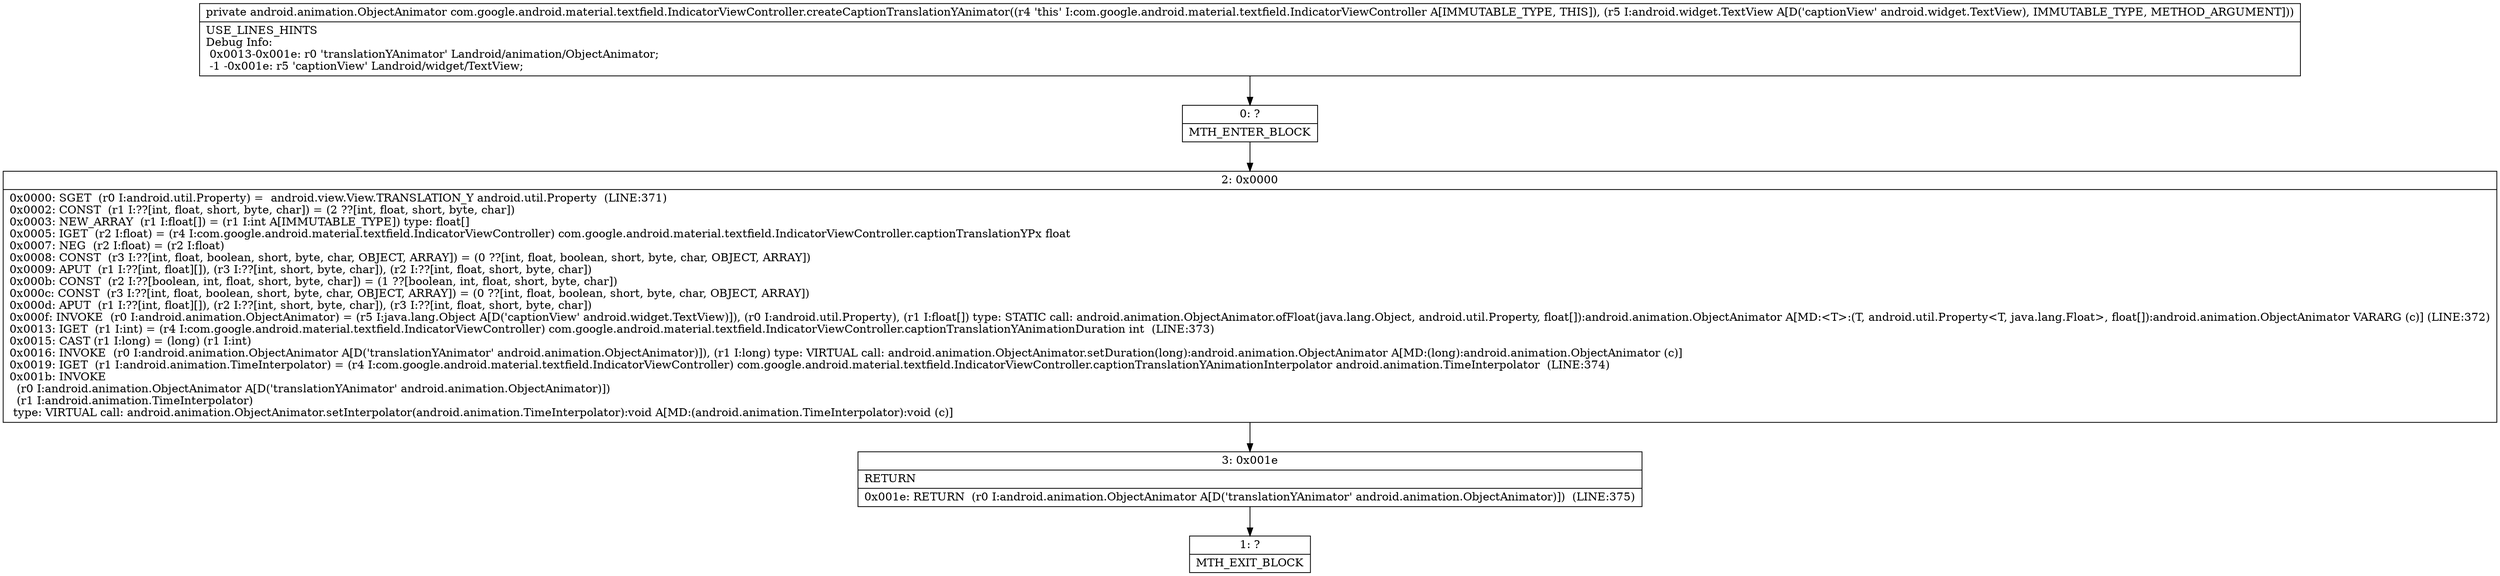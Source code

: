 digraph "CFG forcom.google.android.material.textfield.IndicatorViewController.createCaptionTranslationYAnimator(Landroid\/widget\/TextView;)Landroid\/animation\/ObjectAnimator;" {
Node_0 [shape=record,label="{0\:\ ?|MTH_ENTER_BLOCK\l}"];
Node_2 [shape=record,label="{2\:\ 0x0000|0x0000: SGET  (r0 I:android.util.Property) =  android.view.View.TRANSLATION_Y android.util.Property  (LINE:371)\l0x0002: CONST  (r1 I:??[int, float, short, byte, char]) = (2 ??[int, float, short, byte, char]) \l0x0003: NEW_ARRAY  (r1 I:float[]) = (r1 I:int A[IMMUTABLE_TYPE]) type: float[] \l0x0005: IGET  (r2 I:float) = (r4 I:com.google.android.material.textfield.IndicatorViewController) com.google.android.material.textfield.IndicatorViewController.captionTranslationYPx float \l0x0007: NEG  (r2 I:float) = (r2 I:float) \l0x0008: CONST  (r3 I:??[int, float, boolean, short, byte, char, OBJECT, ARRAY]) = (0 ??[int, float, boolean, short, byte, char, OBJECT, ARRAY]) \l0x0009: APUT  (r1 I:??[int, float][]), (r3 I:??[int, short, byte, char]), (r2 I:??[int, float, short, byte, char]) \l0x000b: CONST  (r2 I:??[boolean, int, float, short, byte, char]) = (1 ??[boolean, int, float, short, byte, char]) \l0x000c: CONST  (r3 I:??[int, float, boolean, short, byte, char, OBJECT, ARRAY]) = (0 ??[int, float, boolean, short, byte, char, OBJECT, ARRAY]) \l0x000d: APUT  (r1 I:??[int, float][]), (r2 I:??[int, short, byte, char]), (r3 I:??[int, float, short, byte, char]) \l0x000f: INVOKE  (r0 I:android.animation.ObjectAnimator) = (r5 I:java.lang.Object A[D('captionView' android.widget.TextView)]), (r0 I:android.util.Property), (r1 I:float[]) type: STATIC call: android.animation.ObjectAnimator.ofFloat(java.lang.Object, android.util.Property, float[]):android.animation.ObjectAnimator A[MD:\<T\>:(T, android.util.Property\<T, java.lang.Float\>, float[]):android.animation.ObjectAnimator VARARG (c)] (LINE:372)\l0x0013: IGET  (r1 I:int) = (r4 I:com.google.android.material.textfield.IndicatorViewController) com.google.android.material.textfield.IndicatorViewController.captionTranslationYAnimationDuration int  (LINE:373)\l0x0015: CAST (r1 I:long) = (long) (r1 I:int) \l0x0016: INVOKE  (r0 I:android.animation.ObjectAnimator A[D('translationYAnimator' android.animation.ObjectAnimator)]), (r1 I:long) type: VIRTUAL call: android.animation.ObjectAnimator.setDuration(long):android.animation.ObjectAnimator A[MD:(long):android.animation.ObjectAnimator (c)]\l0x0019: IGET  (r1 I:android.animation.TimeInterpolator) = (r4 I:com.google.android.material.textfield.IndicatorViewController) com.google.android.material.textfield.IndicatorViewController.captionTranslationYAnimationInterpolator android.animation.TimeInterpolator  (LINE:374)\l0x001b: INVOKE  \l  (r0 I:android.animation.ObjectAnimator A[D('translationYAnimator' android.animation.ObjectAnimator)])\l  (r1 I:android.animation.TimeInterpolator)\l type: VIRTUAL call: android.animation.ObjectAnimator.setInterpolator(android.animation.TimeInterpolator):void A[MD:(android.animation.TimeInterpolator):void (c)]\l}"];
Node_3 [shape=record,label="{3\:\ 0x001e|RETURN\l|0x001e: RETURN  (r0 I:android.animation.ObjectAnimator A[D('translationYAnimator' android.animation.ObjectAnimator)])  (LINE:375)\l}"];
Node_1 [shape=record,label="{1\:\ ?|MTH_EXIT_BLOCK\l}"];
MethodNode[shape=record,label="{private android.animation.ObjectAnimator com.google.android.material.textfield.IndicatorViewController.createCaptionTranslationYAnimator((r4 'this' I:com.google.android.material.textfield.IndicatorViewController A[IMMUTABLE_TYPE, THIS]), (r5 I:android.widget.TextView A[D('captionView' android.widget.TextView), IMMUTABLE_TYPE, METHOD_ARGUMENT]))  | USE_LINES_HINTS\lDebug Info:\l  0x0013\-0x001e: r0 'translationYAnimator' Landroid\/animation\/ObjectAnimator;\l  \-1 \-0x001e: r5 'captionView' Landroid\/widget\/TextView;\l}"];
MethodNode -> Node_0;Node_0 -> Node_2;
Node_2 -> Node_3;
Node_3 -> Node_1;
}


